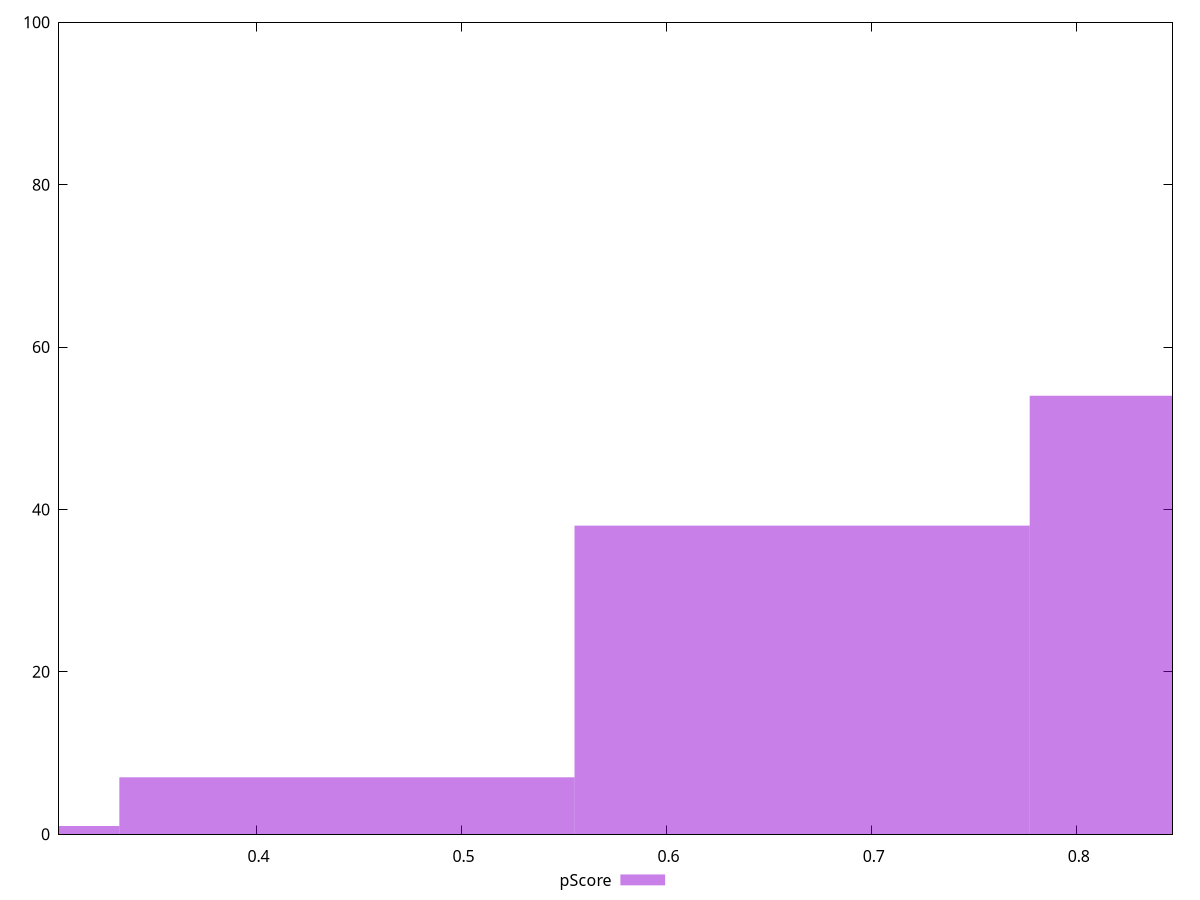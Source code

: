 reset

$pScore <<EOF
0.6660833380803051 38
0.2220277793601017 1
0.8881111174404068 54
0.4440555587202034 7
EOF

set key outside below
set boxwidth 0.2220277793601017
set xrange [0.3036144553468743:0.8467557238300821]
set yrange [0:100]
set trange [0:100]
set style fill transparent solid 0.5 noborder
set terminal svg size 640, 490 enhanced background rgb 'white'
set output "report_00013_2021-02-09T12-04-24.940Z/first-meaningful-paint/samples/pages/pScore/histogram.svg"

plot $pScore title "pScore" with boxes

reset
